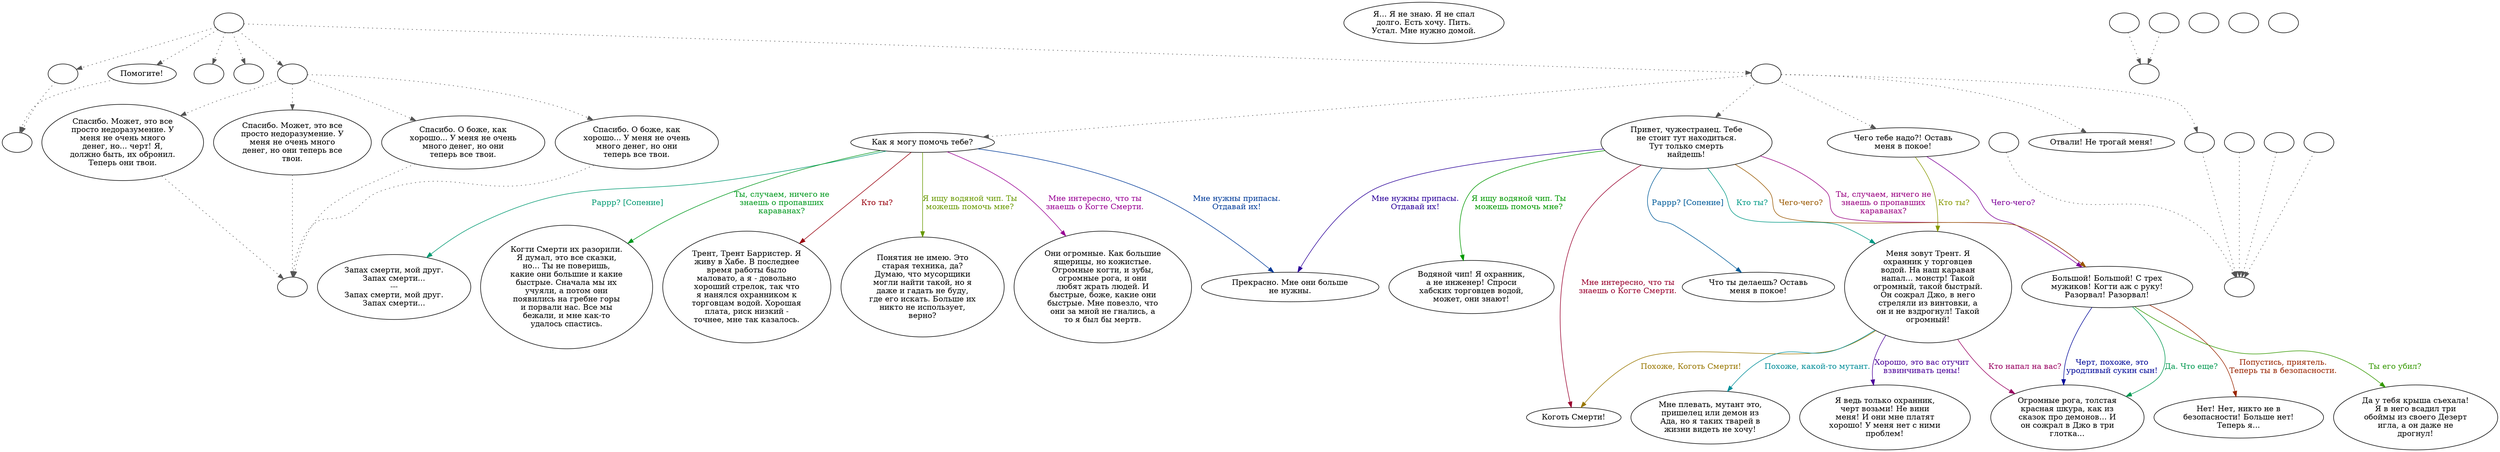 digraph trent {
  "start" [style=filled       fillcolor="#FFFFFF"       color="#000000"]
  "start" -> "critter_p_proc" [style=dotted color="#555555"]
  "start" -> "damage_p_proc" [style=dotted color="#555555"]
  "start" -> "destroy_p_proc" [style=dotted color="#555555"]
  "start" -> "pickup_p_proc" [style=dotted color="#555555"]
  "start" -> "use_obj_on_p_proc" [style=dotted color="#555555"]
  "start" -> "talk_p_proc" [style=dotted color="#555555"]
  "start" [label=""]
  "critter_p_proc" [style=filled       fillcolor="#FFFFFF"       color="#000000"]
  "critter_p_proc" -> "flee_dude" [style=dotted color="#555555"]
  "critter_p_proc" [label="Помогите!"]
  "damage_p_proc" [style=filled       fillcolor="#FFFFFF"       color="#000000"]
  "damage_p_proc" -> "flee_dude" [style=dotted color="#555555"]
  "damage_p_proc" [label=""]
  "destroy_p_proc" [style=filled       fillcolor="#FFFFFF"       color="#000000"]
  "destroy_p_proc" [label=""]
  "pickup_p_proc" [style=filled       fillcolor="#FFFFFF"       color="#000000"]
  "pickup_p_proc" [label=""]
  "use_obj_on_p_proc" [style=filled       fillcolor="#FFFFFF"       color="#000000"]
  "use_obj_on_p_proc" -> "Trent21" [style=dotted color="#555555"]
  "use_obj_on_p_proc" -> "Trent22" [style=dotted color="#555555"]
  "use_obj_on_p_proc" -> "Trent23" [style=dotted color="#555555"]
  "use_obj_on_p_proc" -> "Trent24" [style=dotted color="#555555"]
  "use_obj_on_p_proc" [label=""]
  "talk_p_proc" [style=filled       fillcolor="#FFFFFF"       color="#000000"]
  "talk_p_proc" -> "Trent00" [style=dotted color="#555555"]
  "talk_p_proc" -> "get_reaction" [style=dotted color="#555555"]
  "talk_p_proc" -> "Trent16" [style=dotted color="#555555"]
  "talk_p_proc" -> "Trent02" [style=dotted color="#555555"]
  "talk_p_proc" -> "Trent01" [style=dotted color="#555555"]
  "talk_p_proc" [label=""]
  "Trent00" [style=filled       fillcolor="#FFFFFF"       color="#000000"]
  "Trent00" [label="Отвали! Не трогай меня!"]
  "Trent01" [style=filled       fillcolor="#FFFFFF"       color="#000000"]
  "Trent01" [label="Привет, чужестранец. Тебе\nне стоит тут находиться.\nТут только смерть\nнайдешь!"]
  "Trent01" -> "Trent03" [label="Ты, случаем, ничего не\nзнаешь о пропавших\nкараванах?" color="#990081" fontcolor="#990081"]
  "Trent01" -> "Trent04" [label="Кто ты?" color="#009985" fontcolor="#009985"]
  "Trent01" -> "Trent03" [label="Чего-чего?" color="#995800" fontcolor="#995800"]
  "Trent01" -> "Trent05" [label="Мне нужны припасы.\nОтдавай их!" color="#2B0099" fontcolor="#2B0099"]
  "Trent01" -> "Trent06" [label="Я ищу водяной чип. Ты\nможешь помочь мне?" color="#019900" fontcolor="#019900"]
  "Trent01" -> "Trent07" [label="Мне интересно, что ты\nзнаешь о Когте Смерти." color="#99002E" fontcolor="#99002E"]
  "Trent01" -> "Trent08" [label="Раррр? [Сопение]" color="#005B99" fontcolor="#005B99"]
  "Trent02" [style=filled       fillcolor="#FFFFFF"       color="#000000"]
  "Trent02" [label="Чего тебе надо?! Оставь\nменя в покое!"]
  "Trent02" -> "Trent04" [label="Кто ты?" color="#879900" fontcolor="#879900"]
  "Trent02" -> "Trent03" [label="Чего-чего?" color="#7E0099" fontcolor="#7E0099"]
  "Trent03" [style=filled       fillcolor="#FFFFFF"       color="#000000"]
  "Trent03" [label="Большой! Большой! С трех\nмужиков! Когти аж с руку!\nРазорвал! Разорвал!"]
  "Trent03" -> "Trent11" [label="Да. Что еще?" color="#009951" fontcolor="#009951"]
  "Trent03" -> "Trent12" [label="Попустись, приятель.\nТеперь ты в безопасности." color="#992500" fontcolor="#992500"]
  "Trent03" -> "Trent11" [label="Черт, похоже, это\nуродливый сукин сын!" color="#000899" fontcolor="#000899"]
  "Trent03" -> "Trent13" [label="Ты его убил?" color="#359900" fontcolor="#359900"]
  "Trent04" [style=filled       fillcolor="#FFFFFF"       color="#000000"]
  "Trent04" [label="Меня зовут Трент. Я\nохранник у торговцев\nводой. На наш караван\nнапал... монстр! Такой\nогромный, такой быстрый.\nОн сожрал Джо, в него\nстреляли из винтовки, а\nон и не вздрогнул! Такой\nогромный!"]
  "Trent04" -> "Trent11" [label="Кто напал на вас?" color="#990061" fontcolor="#990061"]
  "Trent04" -> "Trent14" [label="Похоже, какой-то мутант." color="#008E99" fontcolor="#008E99"]
  "Trent04" -> "Trent07" [label="Похоже, Коготь Смерти!" color="#997700" fontcolor="#997700"]
  "Trent04" -> "Trent15" [label="Хорошо, это вас отучит\nвзвинчивать цены!" color="#4B0099" fontcolor="#4B0099"]
  "Trent05" [style=filled       fillcolor="#FFFFFF"       color="#000000"]
  "Trent05" [label="Прекрасно. Мне они больше\nне нужны."]
  "Trent06" [style=filled       fillcolor="#FFFFFF"       color="#000000"]
  "Trent06" [label="Водяной чип! Я охранник,\nа не инженер! Спроси\nхабских торговцев водой,\nможет, они знают!"]
  "Trent07" [style=filled       fillcolor="#FFFFFF"       color="#000000"]
  "Trent07" [label="Коготь Смерти!"]
  "Trent08" [style=filled       fillcolor="#FFFFFF"       color="#000000"]
  "Trent08" [label="Что ты делаешь? Оставь\nменя в покое!"]
  "Trent09" [style=filled       fillcolor="#FFFFFF"       color="#000000"]
  "Trent09" [label="Я... Я не знаю. Я не спал\nдолго. Есть хочу. Пить.\nУстал. Мне нужно домой."]
  "Trent10" [style=filled       fillcolor="#FFFFFF"       color="#000000"]
  "Trent10" [label="Запах смерти, мой друг.\nЗапах смерти...\n---\nЗапах смерти, мой друг.\nЗапах смерти..."]
  "Trent11" [style=filled       fillcolor="#FFFFFF"       color="#000000"]
  "Trent11" [label="Огромные рога, толстая\nкрасная шкура, как из\nсказок про демонов... И\nон сожрал в Джо в три\nглотка..."]
  "Trent12" [style=filled       fillcolor="#FFFFFF"       color="#000000"]
  "Trent12" [label="Нет! Нет, никто не в\nбезопасности! Больше нет!\nТеперь я..."]
  "Trent13" [style=filled       fillcolor="#FFFFFF"       color="#000000"]
  "Trent13" [label="Да у тебя крыша съехала!\nЯ в него всадил три\nобоймы из своего Дезерт\nигла, а он даже не\nдрогнул!"]
  "Trent14" [style=filled       fillcolor="#FFFFFF"       color="#000000"]
  "Trent14" [label="Мне плевать, мутант это,\nпришелец или демон из\nАда, но я таких тварей в\nжизни видеть не хочу!"]
  "Trent15" [style=filled       fillcolor="#FFFFFF"       color="#000000"]
  "Trent15" [label="Я ведь только охранник,\nчерт возьми! Не вини\nменя! И они мне платят\nхорошо! У меня нет с ними\nпроблем!"]
  "Trent16" [style=filled       fillcolor="#FFFFFF"       color="#000000"]
  "Trent16" [label="Как я могу помочь тебе?"]
  "Trent16" -> "Trent17" [label="Ты, случаем, ничего не\nзнаешь о пропавших\nкараванах?" color="#00991E" fontcolor="#00991E"]
  "Trent16" -> "Trent18" [label="Кто ты?" color="#99000E" fontcolor="#99000E"]
  "Trent16" -> "Trent05" [label="Мне нужны припасы.\nОтдавай их!" color="#003B99" fontcolor="#003B99"]
  "Trent16" -> "Trent19" [label="Я ищу водяной чип. Ты\nможешь помочь мне?" color="#689900" fontcolor="#689900"]
  "Trent16" -> "Trent20" [label="Мне интересно, что ты\nзнаешь о Когте Смерти." color="#990094" fontcolor="#990094"]
  "Trent16" -> "Trent10" [label="Раррр? [Сопение]" color="#009971" fontcolor="#009971"]
  "Trent17" [style=filled       fillcolor="#FFFFFF"       color="#000000"]
  "Trent17" [label="Когти Смерти их разорили.\nЯ думал, это все сказки,\nно... Ты не поверишь,\nкакие они большие и какие\nбыстрые. Сначала мы их\nучуяли, а потом они\nпоявились на гребне горы\nи порвали нас. Все мы\nбежали, и мне как-то\nудалось спастись."]
  "Trent18" [style=filled       fillcolor="#FFFFFF"       color="#000000"]
  "Trent18" [label="Трент, Трент Барристер. Я\nживу в Хабе. В последнее\nвремя работы было\nмаловато, а я - довольно\nхороший стрелок, так что\nя нанялся охранником к\nторговцам водой. Хорошая\nплата, риск низкий -\nточнее, мне так казалось."]
  "Trent19" [style=filled       fillcolor="#FFFFFF"       color="#000000"]
  "Trent19" [label="Понятия не имею. Это\nстарая техника, да?\nДумаю, что мусорщики\nмогли найти такой, но я\nдаже и гадать не буду,\nгде его искать. Больше их\nникто не использует,\nверно?"]
  "Trent20" [style=filled       fillcolor="#FFFFFF"       color="#000000"]
  "Trent20" [label="Они огромные. Как большие\nящерицы, но кожистые.\nОгромные когти, и зубы,\nогромные рога, и они\nлюбят жрать людей. И\nбыстрые, боже, какие они\nбыстрые. Мне повезло, что\nони за мной не гнались, а\nто я был бы мертв."]
  "Trent21" [style=filled       fillcolor="#FFFFFF"       color="#000000"]
  "Trent21" -> "give_money" [style=dotted color="#555555"]
  "Trent21" [label="Спасибо. Может, это все\nпросто недоразумение. У\nменя не очень много\nденег, но они теперь все\nтвои."]
  "Trent22" [style=filled       fillcolor="#FFFFFF"       color="#000000"]
  "Trent22" -> "give_money" [style=dotted color="#555555"]
  "Trent22" [label="Спасибо. О боже, как\nхорошо... У меня не очень\nмного денег, но они\nтеперь все твои."]
  "Trent23" [style=filled       fillcolor="#FFFFFF"       color="#000000"]
  "Trent23" -> "give_money" [style=dotted color="#555555"]
  "Trent23" [label="Спасибо. О боже, как\nхорошо... У меня не очень\nмного денег, но они\nтеперь все твои."]
  "Trent24" [style=filled       fillcolor="#FFFFFF"       color="#000000"]
  "Trent24" -> "give_money" [style=dotted color="#555555"]
  "Trent24" [label="Спасибо. Может, это все\nпросто недоразумение. У\nменя не очень много\nденег, но... черт! Я,\nдолжно быть, их обронил.\nТеперь они твои."]
  "flee_dude" [style=filled       fillcolor="#FFFFFF"       color="#000000"]
  "flee_dude" [label=""]
  "give_money" [style=filled       fillcolor="#FFFFFF"       color="#000000"]
  "give_money" [label=""]
  "get_reaction" [style=filled       fillcolor="#FFFFFF"       color="#000000"]
  "get_reaction" -> "ReactToLevel" [style=dotted color="#555555"]
  "get_reaction" [label=""]
  "ReactToLevel" [style=filled       fillcolor="#FFFFFF"       color="#000000"]
  "ReactToLevel" [label=""]
  "LevelToReact" [style=filled       fillcolor="#FFFFFF"       color="#000000"]
  "LevelToReact" [label=""]
  "UpReact" [style=filled       fillcolor="#FFFFFF"       color="#000000"]
  "UpReact" -> "ReactToLevel" [style=dotted color="#555555"]
  "UpReact" [label=""]
  "DownReact" [style=filled       fillcolor="#FFFFFF"       color="#000000"]
  "DownReact" -> "ReactToLevel" [style=dotted color="#555555"]
  "DownReact" [label=""]
  "BottomReact" [style=filled       fillcolor="#FFFFFF"       color="#000000"]
  "BottomReact" [label=""]
  "TopReact" [style=filled       fillcolor="#FFFFFF"       color="#000000"]
  "TopReact" [label=""]
  "BigUpReact" [style=filled       fillcolor="#FFFFFF"       color="#000000"]
  "BigUpReact" -> "ReactToLevel" [style=dotted color="#555555"]
  "BigUpReact" [label=""]
  "BigDownReact" [style=filled       fillcolor="#FFFFFF"       color="#000000"]
  "BigDownReact" -> "ReactToLevel" [style=dotted color="#555555"]
  "BigDownReact" [label=""]
  "UpReactLevel" [style=filled       fillcolor="#FFFFFF"       color="#000000"]
  "UpReactLevel" -> "LevelToReact" [style=dotted color="#555555"]
  "UpReactLevel" [label=""]
  "DownReactLevel" [style=filled       fillcolor="#FFFFFF"       color="#000000"]
  "DownReactLevel" -> "LevelToReact" [style=dotted color="#555555"]
  "DownReactLevel" [label=""]
  "Goodbyes" [style=filled       fillcolor="#FFFFFF"       color="#000000"]
  "Goodbyes" [label=""]
}